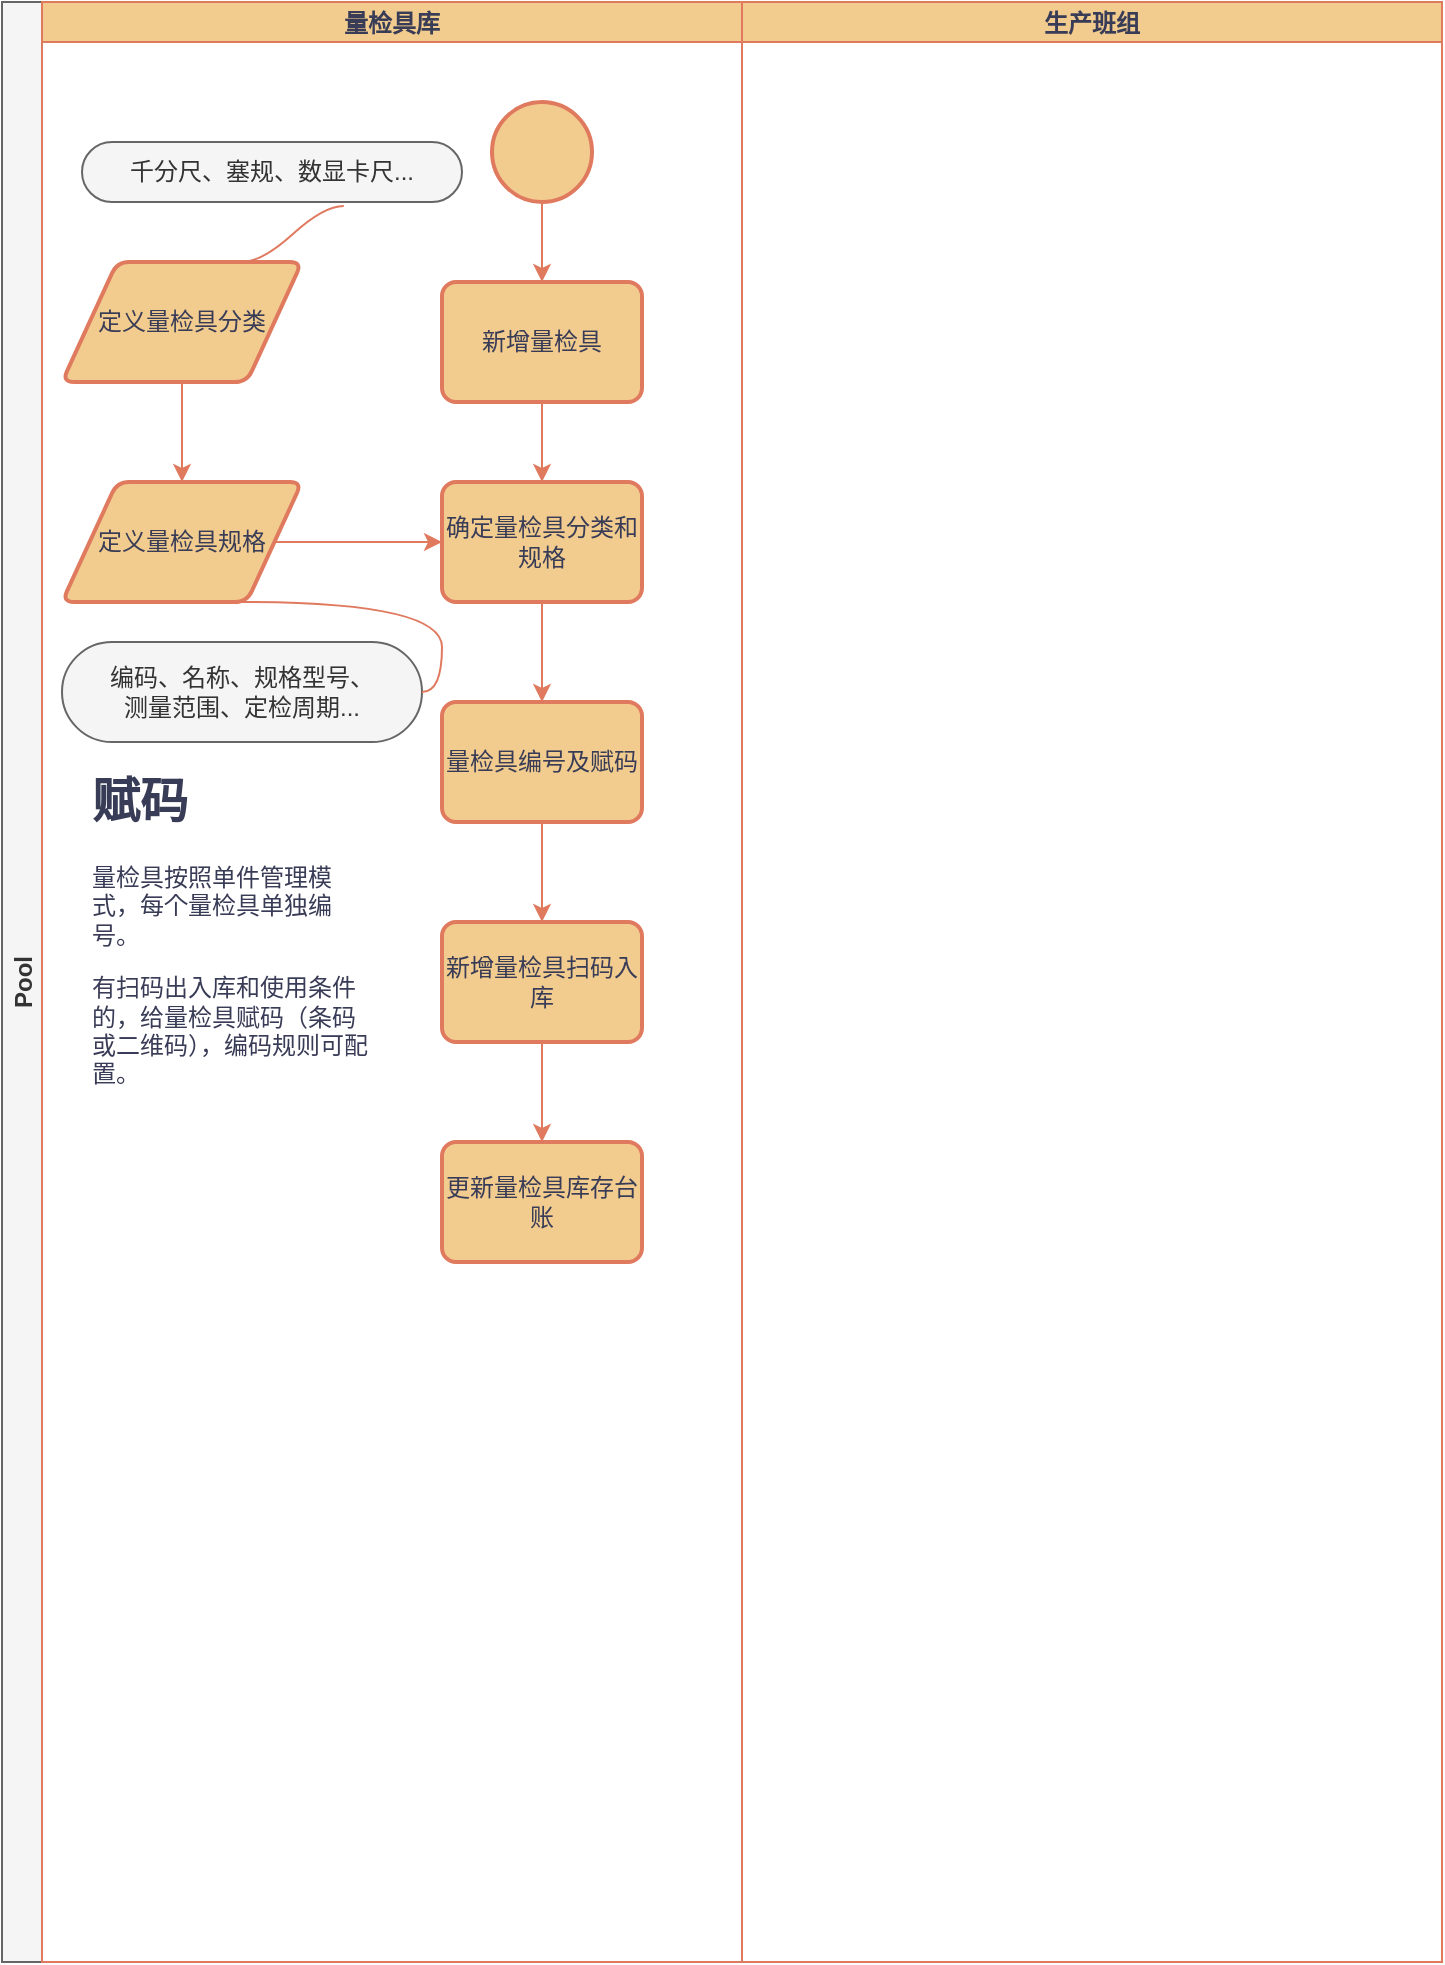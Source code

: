<mxfile version="22.0.4" type="github">
  <diagram id="prtHgNgQTEPvFCAcTncT" name="Page-1">
    <mxGraphModel dx="1426" dy="793" grid="1" gridSize="10" guides="1" tooltips="1" connect="1" arrows="1" fold="1" page="1" pageScale="1" pageWidth="827" pageHeight="1169" math="0" shadow="0">
      <root>
        <mxCell id="0" />
        <mxCell id="1" parent="0" />
        <mxCell id="IU8KgAFx-TS1kjJKqJMR-5" value="Pool" style="swimlane;childLayout=stackLayout;resizeParent=1;resizeParentMax=0;startSize=20;horizontal=0;horizontalStack=1;strokeColor=#666666;fontColor=#333333;fillColor=#f5f5f5;" vertex="1" parent="1">
          <mxGeometry x="40" y="40" width="720" height="980" as="geometry" />
        </mxCell>
        <mxCell id="IU8KgAFx-TS1kjJKqJMR-6" value="量检具库" style="swimlane;startSize=20;strokeColor=#E07A5F;fontColor=#393C56;fillColor=#F2CC8F;" vertex="1" parent="IU8KgAFx-TS1kjJKqJMR-5">
          <mxGeometry x="20" width="350" height="980" as="geometry" />
        </mxCell>
        <mxCell id="IU8KgAFx-TS1kjJKqJMR-12" style="edgeStyle=orthogonalEdgeStyle;rounded=0;orthogonalLoop=1;jettySize=auto;html=1;exitX=0.5;exitY=1;exitDx=0;exitDy=0;exitPerimeter=0;strokeColor=#E07A5F;fontColor=#393C56;fillColor=#F2CC8F;" edge="1" parent="IU8KgAFx-TS1kjJKqJMR-6" source="IU8KgAFx-TS1kjJKqJMR-10" target="IU8KgAFx-TS1kjJKqJMR-11">
          <mxGeometry relative="1" as="geometry" />
        </mxCell>
        <mxCell id="IU8KgAFx-TS1kjJKqJMR-10" value="" style="strokeWidth=2;html=1;shape=mxgraph.flowchart.start_2;whiteSpace=wrap;strokeColor=#E07A5F;fontColor=#393C56;fillColor=#F2CC8F;" vertex="1" parent="IU8KgAFx-TS1kjJKqJMR-6">
          <mxGeometry x="225" y="50" width="50" height="50" as="geometry" />
        </mxCell>
        <mxCell id="IU8KgAFx-TS1kjJKqJMR-14" style="edgeStyle=orthogonalEdgeStyle;rounded=0;orthogonalLoop=1;jettySize=auto;html=1;exitX=0.5;exitY=1;exitDx=0;exitDy=0;entryX=0.5;entryY=0;entryDx=0;entryDy=0;strokeColor=#E07A5F;fontColor=#393C56;fillColor=#F2CC8F;" edge="1" parent="IU8KgAFx-TS1kjJKqJMR-6" source="IU8KgAFx-TS1kjJKqJMR-11" target="IU8KgAFx-TS1kjJKqJMR-13">
          <mxGeometry relative="1" as="geometry" />
        </mxCell>
        <mxCell id="IU8KgAFx-TS1kjJKqJMR-11" value="新增量检具" style="rounded=1;whiteSpace=wrap;html=1;absoluteArcSize=1;arcSize=14;strokeWidth=2;strokeColor=#E07A5F;fontColor=#393C56;fillColor=#F2CC8F;" vertex="1" parent="IU8KgAFx-TS1kjJKqJMR-6">
          <mxGeometry x="200" y="140" width="100" height="60" as="geometry" />
        </mxCell>
        <mxCell id="IU8KgAFx-TS1kjJKqJMR-31" value="" style="edgeStyle=orthogonalEdgeStyle;rounded=0;orthogonalLoop=1;jettySize=auto;html=1;strokeColor=#E07A5F;fontColor=#393C56;fillColor=#F2CC8F;" edge="1" parent="IU8KgAFx-TS1kjJKqJMR-6" source="IU8KgAFx-TS1kjJKqJMR-13" target="IU8KgAFx-TS1kjJKqJMR-25">
          <mxGeometry relative="1" as="geometry" />
        </mxCell>
        <mxCell id="IU8KgAFx-TS1kjJKqJMR-13" value="确定量检具分类和规格" style="rounded=1;whiteSpace=wrap;html=1;absoluteArcSize=1;arcSize=14;strokeWidth=2;strokeColor=#E07A5F;fontColor=#393C56;fillColor=#F2CC8F;" vertex="1" parent="IU8KgAFx-TS1kjJKqJMR-6">
          <mxGeometry x="200" y="240" width="100" height="60" as="geometry" />
        </mxCell>
        <mxCell id="IU8KgAFx-TS1kjJKqJMR-34" value="" style="edgeStyle=orthogonalEdgeStyle;rounded=0;orthogonalLoop=1;jettySize=auto;html=1;strokeColor=#E07A5F;fontColor=#393C56;fillColor=#F2CC8F;" edge="1" parent="IU8KgAFx-TS1kjJKqJMR-6" source="IU8KgAFx-TS1kjJKqJMR-15" target="IU8KgAFx-TS1kjJKqJMR-33">
          <mxGeometry relative="1" as="geometry" />
        </mxCell>
        <mxCell id="IU8KgAFx-TS1kjJKqJMR-15" value="新增量检具扫码入库" style="rounded=1;whiteSpace=wrap;html=1;absoluteArcSize=1;arcSize=14;strokeWidth=2;strokeColor=#E07A5F;fontColor=#393C56;fillColor=#F2CC8F;" vertex="1" parent="IU8KgAFx-TS1kjJKqJMR-6">
          <mxGeometry x="200" y="460" width="100" height="60" as="geometry" />
        </mxCell>
        <mxCell id="IU8KgAFx-TS1kjJKqJMR-21" value="" style="edgeStyle=orthogonalEdgeStyle;rounded=0;orthogonalLoop=1;jettySize=auto;html=1;strokeColor=#E07A5F;fontColor=#393C56;fillColor=#F2CC8F;" edge="1" parent="IU8KgAFx-TS1kjJKqJMR-6" source="IU8KgAFx-TS1kjJKqJMR-16" target="IU8KgAFx-TS1kjJKqJMR-17">
          <mxGeometry relative="1" as="geometry" />
        </mxCell>
        <mxCell id="IU8KgAFx-TS1kjJKqJMR-16" value="定义量检具分类" style="shape=parallelogram;html=1;strokeWidth=2;perimeter=parallelogramPerimeter;whiteSpace=wrap;rounded=1;arcSize=12;size=0.23;strokeColor=#E07A5F;fontColor=#393C56;fillColor=#F2CC8F;" vertex="1" parent="IU8KgAFx-TS1kjJKqJMR-6">
          <mxGeometry x="10" y="130" width="120" height="60" as="geometry" />
        </mxCell>
        <mxCell id="IU8KgAFx-TS1kjJKqJMR-24" value="" style="edgeStyle=orthogonalEdgeStyle;rounded=0;orthogonalLoop=1;jettySize=auto;html=1;strokeColor=#E07A5F;fontColor=#393C56;fillColor=#F2CC8F;" edge="1" parent="IU8KgAFx-TS1kjJKqJMR-6" source="IU8KgAFx-TS1kjJKqJMR-17" target="IU8KgAFx-TS1kjJKqJMR-13">
          <mxGeometry relative="1" as="geometry" />
        </mxCell>
        <mxCell id="IU8KgAFx-TS1kjJKqJMR-17" value="定义量检具规格" style="shape=parallelogram;html=1;strokeWidth=2;perimeter=parallelogramPerimeter;whiteSpace=wrap;rounded=1;arcSize=12;size=0.23;strokeColor=#E07A5F;fontColor=#393C56;fillColor=#F2CC8F;" vertex="1" parent="IU8KgAFx-TS1kjJKqJMR-6">
          <mxGeometry x="10" y="240" width="120" height="60" as="geometry" />
        </mxCell>
        <mxCell id="IU8KgAFx-TS1kjJKqJMR-19" value="千分尺、塞规、数显卡尺..." style="whiteSpace=wrap;html=1;rounded=1;arcSize=50;align=center;verticalAlign=middle;strokeWidth=1;autosize=1;spacing=4;treeFolding=1;treeMoving=1;newEdgeStyle={&quot;edgeStyle&quot;:&quot;entityRelationEdgeStyle&quot;,&quot;startArrow&quot;:&quot;none&quot;,&quot;endArrow&quot;:&quot;none&quot;,&quot;segment&quot;:10,&quot;curved&quot;:1,&quot;sourcePerimeterSpacing&quot;:0,&quot;targetPerimeterSpacing&quot;:0};fillColor=#f5f5f5;fontColor=#333333;strokeColor=#666666;" vertex="1" parent="IU8KgAFx-TS1kjJKqJMR-6">
          <mxGeometry x="20" y="70" width="190" height="30" as="geometry" />
        </mxCell>
        <mxCell id="IU8KgAFx-TS1kjJKqJMR-20" value="" style="edgeStyle=entityRelationEdgeStyle;startArrow=none;endArrow=none;segment=10;curved=1;sourcePerimeterSpacing=0;targetPerimeterSpacing=0;rounded=0;strokeColor=#E07A5F;fontColor=#393C56;fillColor=#F2CC8F;entryX=0.689;entryY=1.067;entryDx=0;entryDy=0;exitX=0.75;exitY=0;exitDx=0;exitDy=0;entryPerimeter=0;" edge="1" target="IU8KgAFx-TS1kjJKqJMR-19" parent="IU8KgAFx-TS1kjJKqJMR-6" source="IU8KgAFx-TS1kjJKqJMR-16">
          <mxGeometry relative="1" as="geometry">
            <mxPoint x="110" y="140" as="sourcePoint" />
            <mxPoint x="215" y="115" as="targetPoint" />
            <Array as="points">
              <mxPoint x="115" y="100" />
              <mxPoint x="130" y="102" />
            </Array>
          </mxGeometry>
        </mxCell>
        <mxCell id="IU8KgAFx-TS1kjJKqJMR-22" value="编码、名称、规格型号、&lt;br&gt;测量范围、定检周期..." style="whiteSpace=wrap;html=1;rounded=1;arcSize=50;align=center;verticalAlign=middle;strokeWidth=1;autosize=1;spacing=4;treeFolding=1;treeMoving=1;newEdgeStyle={&quot;edgeStyle&quot;:&quot;entityRelationEdgeStyle&quot;,&quot;startArrow&quot;:&quot;none&quot;,&quot;endArrow&quot;:&quot;none&quot;,&quot;segment&quot;:10,&quot;curved&quot;:1,&quot;sourcePerimeterSpacing&quot;:0,&quot;targetPerimeterSpacing&quot;:0};strokeColor=#666666;fontColor=#333333;fillColor=#f5f5f5;" vertex="1" parent="IU8KgAFx-TS1kjJKqJMR-6">
          <mxGeometry x="10" y="320" width="180" height="50" as="geometry" />
        </mxCell>
        <mxCell id="IU8KgAFx-TS1kjJKqJMR-23" value="" style="edgeStyle=entityRelationEdgeStyle;startArrow=none;endArrow=none;segment=10;curved=1;sourcePerimeterSpacing=0;targetPerimeterSpacing=0;rounded=0;strokeColor=#E07A5F;fontColor=#393C56;fillColor=#F2CC8F;exitX=0.75;exitY=1;exitDx=0;exitDy=0;" edge="1" target="IU8KgAFx-TS1kjJKqJMR-22" parent="IU8KgAFx-TS1kjJKqJMR-6" source="IU8KgAFx-TS1kjJKqJMR-17">
          <mxGeometry relative="1" as="geometry">
            <mxPoint x="80" y="240" as="sourcePoint" />
          </mxGeometry>
        </mxCell>
        <mxCell id="IU8KgAFx-TS1kjJKqJMR-32" value="" style="edgeStyle=orthogonalEdgeStyle;rounded=0;orthogonalLoop=1;jettySize=auto;html=1;strokeColor=#E07A5F;fontColor=#393C56;fillColor=#F2CC8F;" edge="1" parent="IU8KgAFx-TS1kjJKqJMR-6" source="IU8KgAFx-TS1kjJKqJMR-25" target="IU8KgAFx-TS1kjJKqJMR-15">
          <mxGeometry relative="1" as="geometry" />
        </mxCell>
        <mxCell id="IU8KgAFx-TS1kjJKqJMR-25" value="量检具编号及赋码" style="rounded=1;whiteSpace=wrap;html=1;absoluteArcSize=1;arcSize=14;strokeWidth=2;strokeColor=#E07A5F;fontColor=#393C56;fillColor=#F2CC8F;" vertex="1" parent="IU8KgAFx-TS1kjJKqJMR-6">
          <mxGeometry x="200" y="350" width="100" height="60" as="geometry" />
        </mxCell>
        <mxCell id="IU8KgAFx-TS1kjJKqJMR-30" value="&lt;h1&gt;赋码&lt;/h1&gt;&lt;p&gt;量检具按照单件管理模式，每个量检具单独编号。&lt;/p&gt;&lt;p&gt;有扫码出入库和使用条件的，给量检具赋码（条码或二维码），编码规则可配置。&lt;/p&gt;" style="text;html=1;strokeColor=none;fillColor=none;spacing=5;spacingTop=-20;whiteSpace=wrap;overflow=hidden;rounded=0;fontColor=#393C56;" vertex="1" parent="IU8KgAFx-TS1kjJKqJMR-6">
          <mxGeometry x="20" y="380" width="150" height="180" as="geometry" />
        </mxCell>
        <mxCell id="IU8KgAFx-TS1kjJKqJMR-33" value="更新量检具库存台账" style="rounded=1;whiteSpace=wrap;html=1;absoluteArcSize=1;arcSize=14;strokeWidth=2;strokeColor=#E07A5F;fontColor=#393C56;fillColor=#F2CC8F;" vertex="1" parent="IU8KgAFx-TS1kjJKqJMR-6">
          <mxGeometry x="200" y="570" width="100" height="60" as="geometry" />
        </mxCell>
        <mxCell id="IU8KgAFx-TS1kjJKqJMR-35" value="生产班组" style="swimlane;startSize=20;strokeColor=#E07A5F;fontColor=#393C56;fillColor=#F2CC8F;" vertex="1" parent="IU8KgAFx-TS1kjJKqJMR-5">
          <mxGeometry x="370" width="350" height="980" as="geometry" />
        </mxCell>
      </root>
    </mxGraphModel>
  </diagram>
</mxfile>
